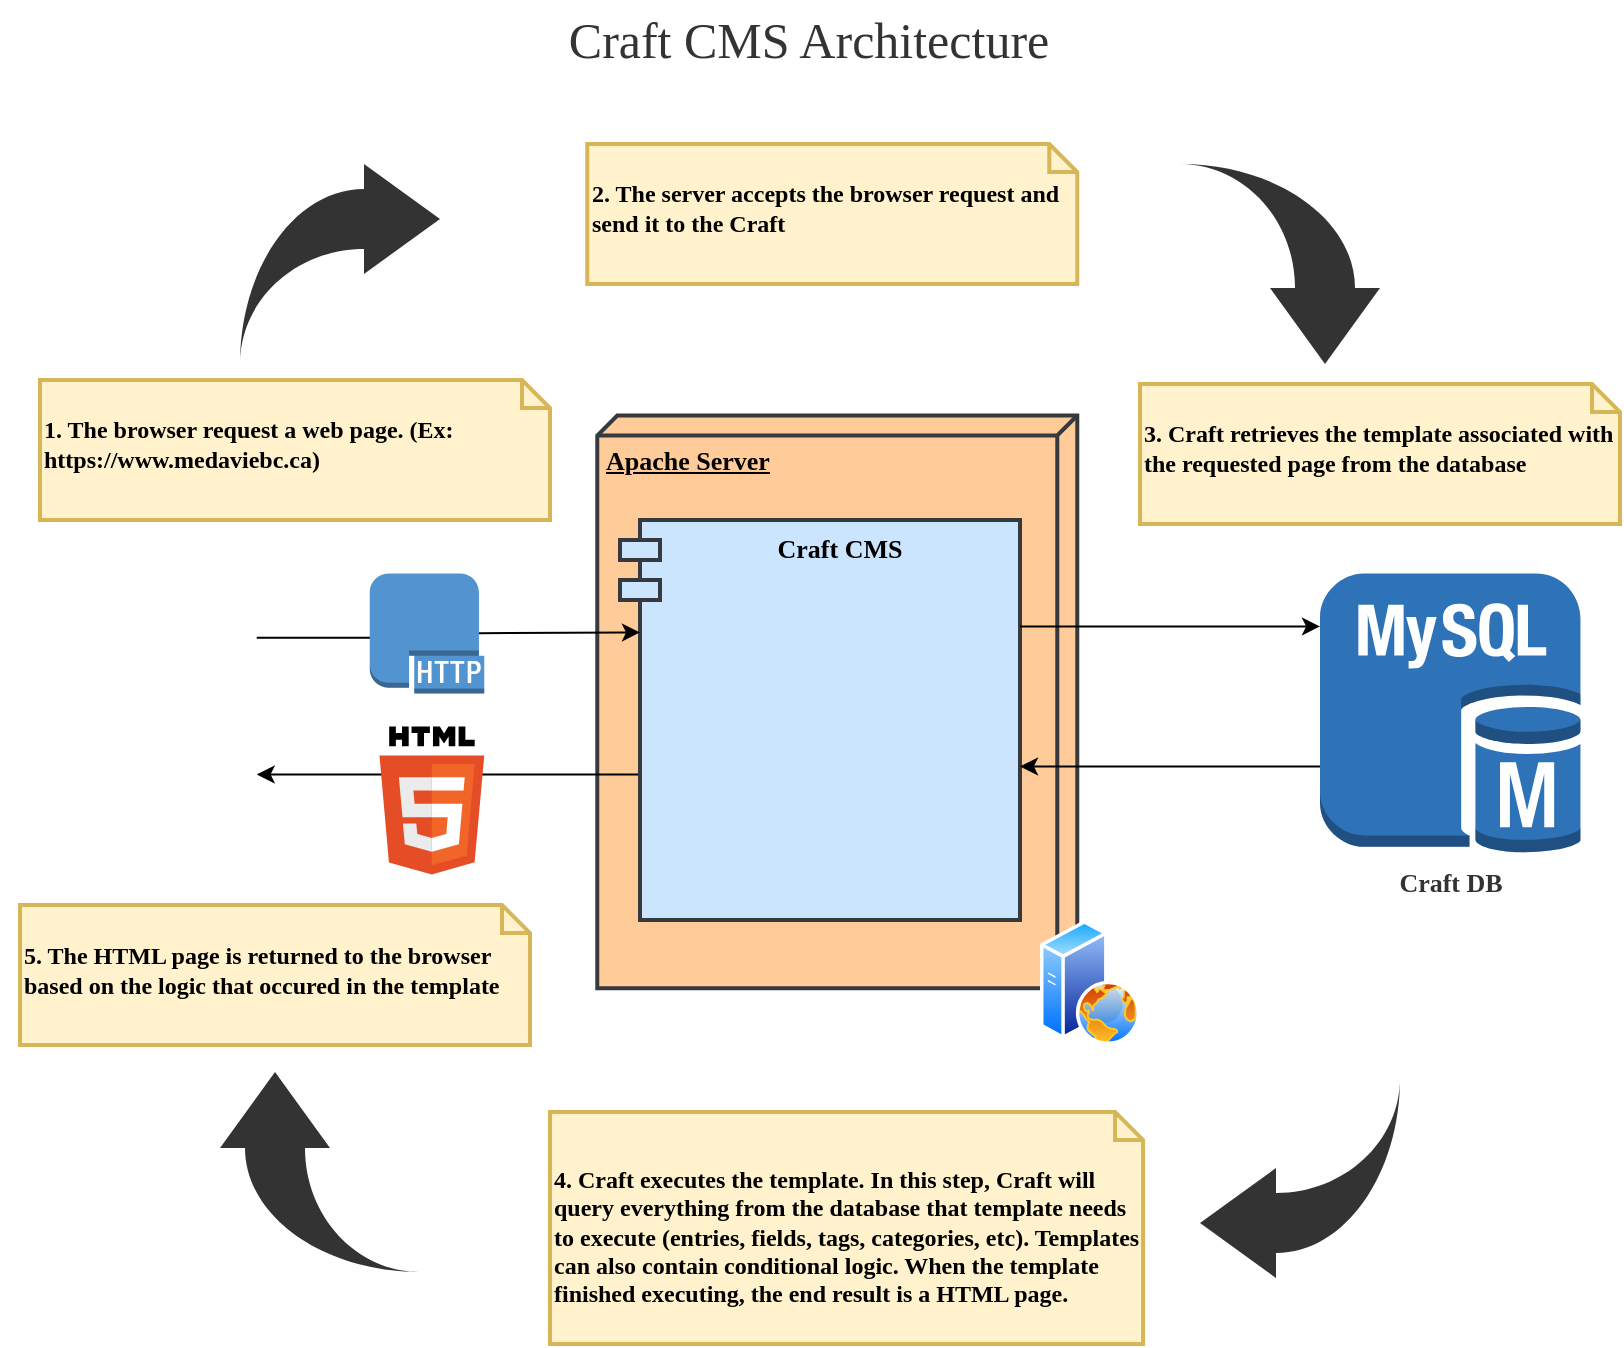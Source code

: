 <mxfile version="13.3.1" type="device"><diagram id="DoUTpdI4qi5Hjm_M0LLy" name="Page-1"><mxGraphModel dx="1182" dy="683" grid="1" gridSize="10" guides="1" tooltips="1" connect="1" arrows="1" fold="1" page="1" pageScale="1" pageWidth="850" pageHeight="1100" math="0" shadow="0"><root><mxCell id="0"/><mxCell id="1" parent="0"/><mxCell id="fKhz5q8D2QYfxHkhzbRQ-25" value="" style="shape=image;html=1;verticalAlign=top;verticalLabelPosition=bottom;labelBackgroundColor=#ffffff;imageAspect=0;aspect=fixed;image=https://cdn0.iconfinder.com/data/icons/flat-round-system/512/chrome_browser-128.png;strokeColor=#3399FF;strokeWidth=2;fillColor=#ffffff;gradientColor=#ffffff;fontFamily=Verdana;fontSize=14;" parent="1" vertex="1"><mxGeometry x="30" y="314.79" width="128.36" height="128.36" as="geometry"/></mxCell><mxCell id="fKhz5q8D2QYfxHkhzbRQ-9" value="Apache Server" style="verticalAlign=top;align=left;spacingTop=8;spacingLeft=2;spacingRight=12;shape=cube;size=10;direction=south;fontStyle=5;html=1;fontFamily=Verdana;strokeWidth=2;fontSize=13;fillColor=#ffcc99;strokeColor=#36393d;" parent="1" vertex="1"><mxGeometry x="328.64" y="235.76" width="240" height="286.41" as="geometry"/></mxCell><mxCell id="fKhz5q8D2QYfxHkhzbRQ-23" value="" style="aspect=fixed;perimeter=ellipsePerimeter;html=1;align=center;shadow=0;dashed=0;spacingTop=3;image;image=img/lib/active_directory/web_server.svg;fontFamily=Verdana;fillColor=#dae8fc;strokeColor=#6c8ebf;fontSize=13;" parent="1" vertex="1"><mxGeometry x="550" y="488" width="50" height="62.5" as="geometry"/></mxCell><mxCell id="fKhz5q8D2QYfxHkhzbRQ-74" style="edgeStyle=orthogonalEdgeStyle;rounded=0;orthogonalLoop=1;jettySize=auto;html=1;fontFamily=Verdana;fontSize=13;fontColor=#333333;exitX=0.053;exitY=0.63;exitDx=0;exitDy=0;exitPerimeter=0;" parent="1" source="fKhz5q8D2QYfxHkhzbRQ-15" target="fKhz5q8D2QYfxHkhzbRQ-25" edge="1"><mxGeometry relative="1" as="geometry"><Array as="points"><mxPoint x="369" y="415.2"/></Array></mxGeometry></mxCell><mxCell id="fKhz5q8D2QYfxHkhzbRQ-15" value="Craft CMS" style="shape=module;align=left;spacingLeft=20;align=center;verticalAlign=top;fontStyle=1;fontFamily=Verdana;strokeWidth=2;fontSize=13;fillColor=#cce5ff;strokeColor=#36393d;" parent="1" vertex="1"><mxGeometry x="340" y="288" width="200" height="200" as="geometry"/></mxCell><mxCell id="fKhz5q8D2QYfxHkhzbRQ-32" value="" style="shape=image;html=1;verticalAlign=top;verticalLabelPosition=bottom;labelBackgroundColor=#ffffff;imageAspect=0;aspect=fixed;image=https://cdn3.iconfinder.com/data/icons/logos-and-brands-adobe/512/256_Php-128.png;strokeColor=#666666;strokeWidth=2;fillColor=#f5f5f5;fontFamily=Verdana;fontSize=13;fontColor=#333333;" parent="1" vertex="1"><mxGeometry x="365.66" y="314.79" width="142.68" height="142.68" as="geometry"/></mxCell><mxCell id="fKhz5q8D2QYfxHkhzbRQ-54" value="" style="dashed=0;outlineConnect=0;html=1;align=center;labelPosition=center;verticalLabelPosition=bottom;verticalAlign=top;shape=mxgraph.weblogos.html5;strokeColor=#0066CC;strokeWidth=2;fillColor=none;gradientColor=#3399FF;fontFamily=Verdana;fontSize=13;fontColor=#333333;" parent="1" vertex="1"><mxGeometry x="219.74" y="391.2" width="52.4" height="74" as="geometry"/></mxCell><mxCell id="fKhz5q8D2QYfxHkhzbRQ-71" style="edgeStyle=orthogonalEdgeStyle;rounded=0;orthogonalLoop=1;jettySize=auto;html=1;fontFamily=Verdana;fontSize=13;fontColor=#333333;" parent="1" source="fKhz5q8D2QYfxHkhzbRQ-61" target="fKhz5q8D2QYfxHkhzbRQ-15" edge="1"><mxGeometry relative="1" as="geometry"><Array as="points"><mxPoint x="670" y="411.2"/><mxPoint x="670" y="411.2"/></Array></mxGeometry></mxCell><mxCell id="fKhz5q8D2QYfxHkhzbRQ-61" value="Craft DB" style="outlineConnect=0;dashed=0;verticalLabelPosition=bottom;verticalAlign=top;align=center;html=1;shape=mxgraph.aws3.mysql_db_instance;fillColor=#2E73B8;gradientColor=none;strokeColor=#0066CC;strokeWidth=2;fontFamily=Verdana;fontSize=13;fontColor=#333333;fontStyle=1" parent="1" vertex="1"><mxGeometry x="690" y="314.79" width="130.23" height="140" as="geometry"/></mxCell><mxCell id="fKhz5q8D2QYfxHkhzbRQ-72" style="edgeStyle=orthogonalEdgeStyle;rounded=0;orthogonalLoop=1;jettySize=auto;html=1;fontFamily=Verdana;fontSize=13;fontColor=#333333;exitX=1;exitY=0.25;exitDx=0;exitDy=0;" parent="1" source="fKhz5q8D2QYfxHkhzbRQ-25" edge="1"><mxGeometry relative="1" as="geometry"><mxPoint x="350" y="344.2" as="targetPoint"/></mxGeometry></mxCell><mxCell id="fKhz5q8D2QYfxHkhzbRQ-50" value="" style="outlineConnect=0;dashed=0;verticalLabelPosition=bottom;verticalAlign=top;align=center;html=1;shape=mxgraph.aws3.http_protocol;fillColor=#5294CF;gradientColor=none;strokeColor=#0066CC;strokeWidth=2;fontFamily=Verdana;fontSize=13;fontColor=#333333;" parent="1" vertex="1"><mxGeometry x="214.87" y="314.79" width="57.27" height="60" as="geometry"/></mxCell><mxCell id="fKhz5q8D2QYfxHkhzbRQ-85" style="edgeStyle=orthogonalEdgeStyle;rounded=0;orthogonalLoop=1;jettySize=auto;html=1;fontFamily=Verdana;fontSize=13;fontColor=#333333;" parent="1" source="fKhz5q8D2QYfxHkhzbRQ-15" target="fKhz5q8D2QYfxHkhzbRQ-61" edge="1"><mxGeometry relative="1" as="geometry"><Array as="points"><mxPoint x="670" y="341.2"/><mxPoint x="670" y="341.2"/></Array></mxGeometry></mxCell><mxCell id="fKhz5q8D2QYfxHkhzbRQ-79" value="" style="shape=image;html=1;verticalAlign=top;verticalLabelPosition=bottom;labelBackgroundColor=#ffffff;imageAspect=0;aspect=fixed;image=https://cdn1.iconfinder.com/data/icons/hawcons/32/699251-icon-24-file-sql-128.png;strokeColor=#0066CC;strokeWidth=2;fillColor=none;gradientColor=#3399FF;fontFamily=Verdana;fontSize=13;fontColor=#333333;" parent="1" vertex="1"><mxGeometry x="580" y="331.2" width="81.2" height="81.2" as="geometry"/></mxCell><mxCell id="fKhz5q8D2QYfxHkhzbRQ-88" value="Craft CMS Architecture" style="text;html=1;align=center;verticalAlign=middle;resizable=0;points=[];autosize=1;fontSize=25;fontFamily=Verdana;fontColor=#333333;" parent="1" vertex="1"><mxGeometry x="283.64" y="28" width="300" height="40" as="geometry"/></mxCell><mxCell id="fKhz5q8D2QYfxHkhzbRQ-89" value="&lt;p style=&quot;font-size: 12px&quot;&gt;&lt;span style=&quot;font-size: 12px&quot;&gt;&lt;b&gt;1. The browser request a web page. (Ex: https://www.medaviebc.ca)&lt;/b&gt;&lt;/span&gt;&lt;/p&gt;" style="shape=note;whiteSpace=wrap;html=1;size=14;verticalAlign=middle;align=left;spacingTop=-6;strokeColor=#d6b656;strokeWidth=2;fillColor=#fff2cc;fontFamily=Verdana;fontSize=12;" parent="1" vertex="1"><mxGeometry x="50" y="218" width="255" height="70" as="geometry"/></mxCell><mxCell id="fKhz5q8D2QYfxHkhzbRQ-92" value="&lt;span style=&quot;font-size: 12px&quot;&gt;2. The server accepts the browser request and send it to the Craft&lt;/span&gt;" style="shape=note;whiteSpace=wrap;html=1;size=14;verticalAlign=middle;align=left;spacingTop=-6;strokeColor=#d6b656;strokeWidth=2;fillColor=#fff2cc;fontFamily=Verdana;fontSize=12;fontStyle=1" parent="1" vertex="1"><mxGeometry x="323.64" y="100" width="245" height="70" as="geometry"/></mxCell><mxCell id="fKhz5q8D2QYfxHkhzbRQ-93" value="3. Craft retrieves the template associated with the requested page from the database&amp;nbsp;" style="shape=note;whiteSpace=wrap;html=1;size=14;verticalAlign=middle;align=left;spacingTop=-6;strokeColor=#d6b656;strokeWidth=2;fillColor=#fff2cc;fontFamily=Verdana;fontSize=12;fontStyle=1" parent="1" vertex="1"><mxGeometry x="600" y="220" width="240" height="70" as="geometry"/></mxCell><mxCell id="fKhz5q8D2QYfxHkhzbRQ-95" value="" style="html=1;shadow=0;dashed=0;align=center;verticalAlign=middle;shape=mxgraph.arrows2.jumpInArrow;dy=15;dx=38;arrowHead=55;strokeColor=none;strokeWidth=2;fillColor=#333333;gradientColor=none;fontFamily=Verdana;fontSize=12;fontColor=#333333;direction=south;" parent="1" vertex="1"><mxGeometry x="620.0" y="110" width="100" height="100" as="geometry"/></mxCell><mxCell id="fKhz5q8D2QYfxHkhzbRQ-97" value="&lt;span style=&quot;font-size: 12px&quot;&gt;&lt;br&gt;&lt;br&gt;4. Craft executes the template. In this step, Craft will query everything from the database that template needs to execute (entries, fields, tags, categories, etc). Templates can also contain conditional logic. When the template finished executing, the end result is a HTML page.&lt;br&gt;&lt;br&gt;&lt;/span&gt;" style="shape=note;whiteSpace=wrap;html=1;size=14;verticalAlign=middle;align=left;spacingTop=-6;strokeColor=#d6b656;strokeWidth=2;fillColor=#fff2cc;fontFamily=Verdana;fontSize=12;fontStyle=1" parent="1" vertex="1"><mxGeometry x="305" y="584" width="296.54" height="116" as="geometry"/></mxCell><mxCell id="fKhz5q8D2QYfxHkhzbRQ-99" value="" style="html=1;shadow=0;dashed=0;align=center;verticalAlign=middle;shape=mxgraph.arrows2.jumpInArrow;dy=15;dx=38;arrowHead=55;strokeColor=none;strokeWidth=2;fillColor=#333333;gradientColor=none;fontFamily=Verdana;fontSize=12;fontColor=#333333;direction=west;" parent="1" vertex="1"><mxGeometry x="630" y="567" width="100" height="100" as="geometry"/></mxCell><mxCell id="fKhz5q8D2QYfxHkhzbRQ-104" value="&lt;p style=&quot;font-size: 12px&quot;&gt;&lt;span style=&quot;font-size: 12px&quot;&gt;&lt;b&gt;5. The HTML page is returned to the browser based on the logic that occured in the template&lt;/b&gt;&lt;/span&gt;&lt;/p&gt;" style="shape=note;whiteSpace=wrap;html=1;size=14;verticalAlign=middle;align=left;spacingTop=-6;strokeColor=#d6b656;strokeWidth=2;fillColor=#fff2cc;fontFamily=Verdana;fontSize=12;" parent="1" vertex="1"><mxGeometry x="40" y="480.5" width="255" height="70" as="geometry"/></mxCell><mxCell id="fKhz5q8D2QYfxHkhzbRQ-105" value="" style="html=1;shadow=0;dashed=0;align=center;verticalAlign=middle;shape=mxgraph.arrows2.jumpInArrow;dy=15;dx=38;arrowHead=55;strokeColor=none;strokeWidth=2;fillColor=#333333;gradientColor=none;fontFamily=Verdana;fontSize=12;fontColor=#333333;direction=north;" parent="1" vertex="1"><mxGeometry x="140" y="564" width="100" height="100" as="geometry"/></mxCell><mxCell id="JSsH1pl8hwWNlNNKWkfE-9" value="" style="html=1;shadow=0;dashed=0;align=center;verticalAlign=middle;shape=mxgraph.arrows2.jumpInArrow;dy=15;dx=38;arrowHead=55;strokeColor=none;strokeWidth=2;fillColor=#333333;gradientColor=none;fontFamily=Verdana;fontSize=12;fontColor=#333333;" vertex="1" parent="1"><mxGeometry x="150" y="110" width="100" height="100" as="geometry"/></mxCell></root></mxGraphModel></diagram></mxfile>